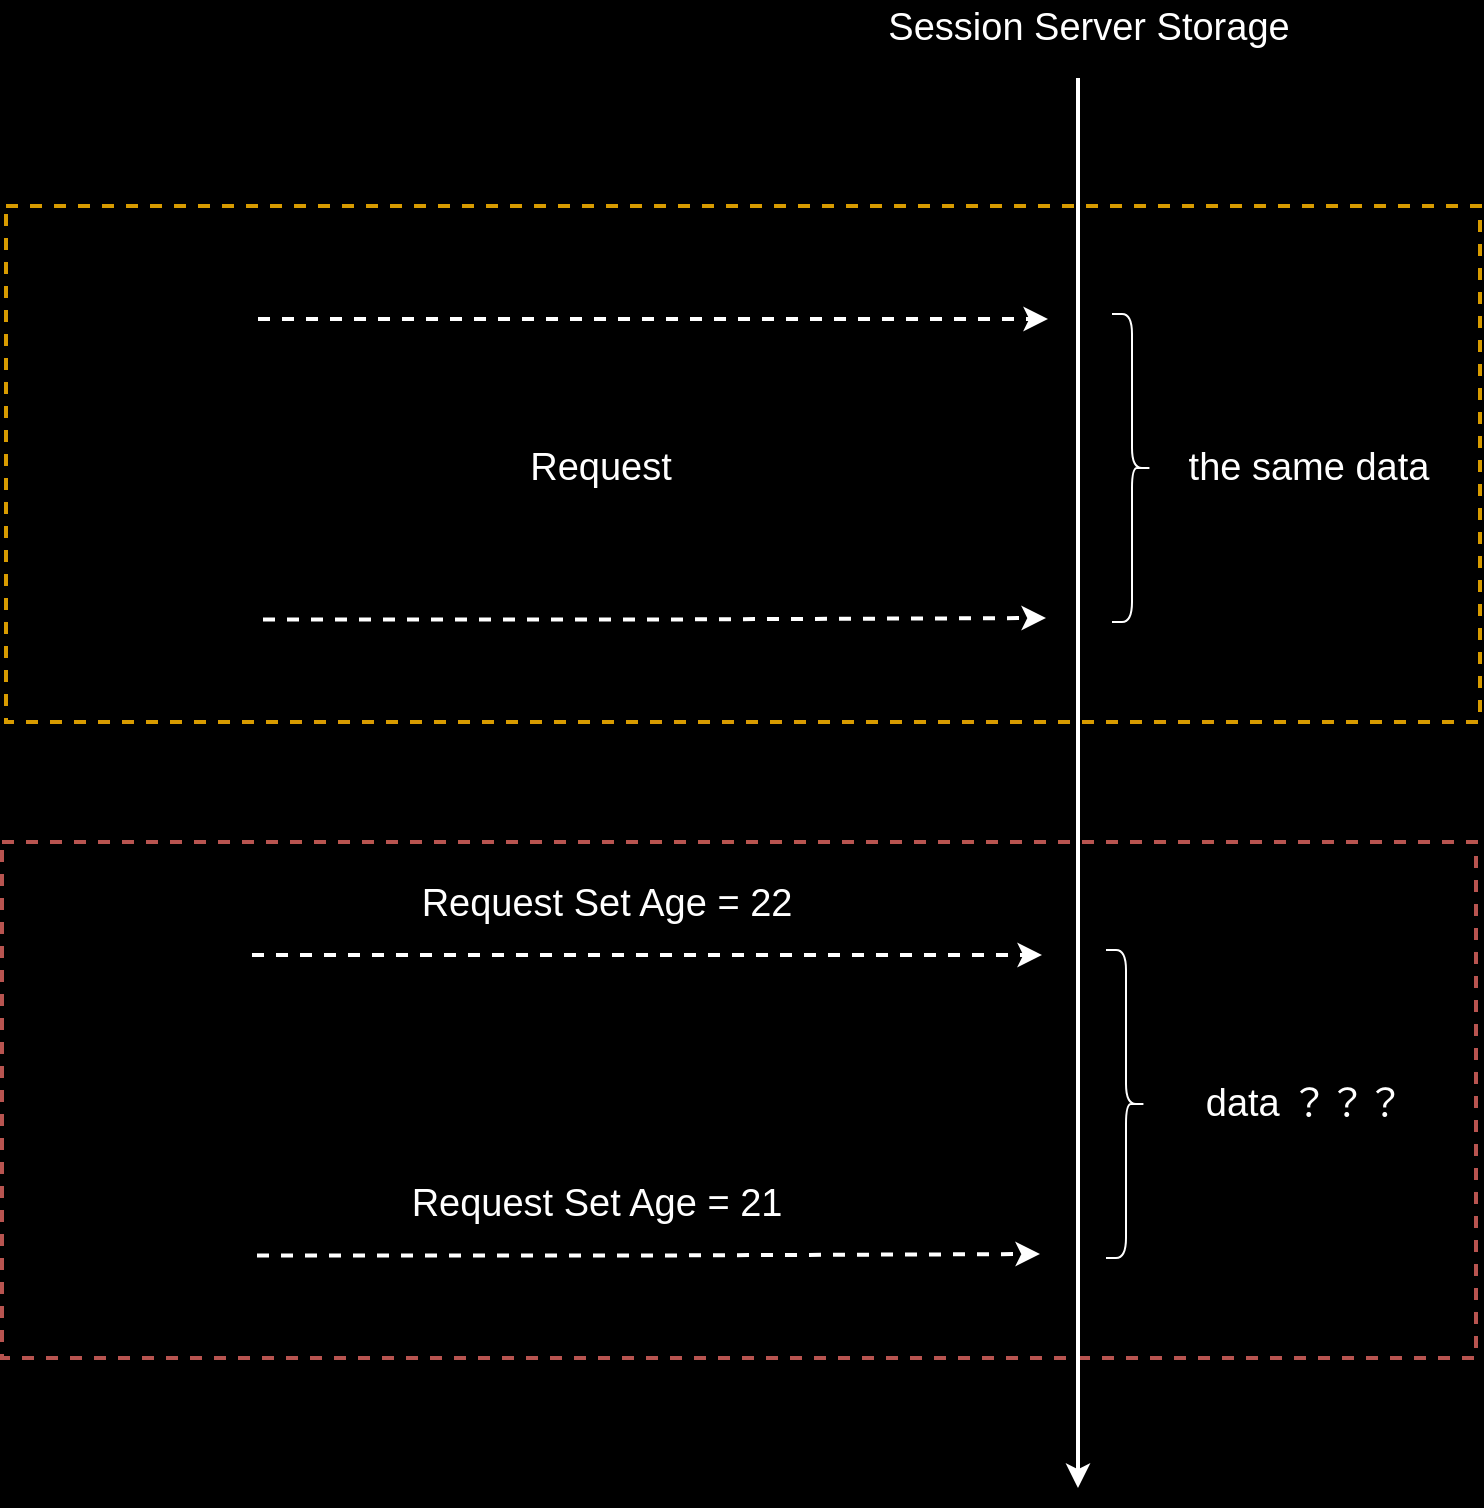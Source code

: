 <mxfile version="16.5.3" type="github">
  <diagram id="P-xcavvmGoS5aV6fVEi-" name="第 1 页">
    <mxGraphModel dx="1236" dy="797" grid="0" gridSize="10" guides="1" tooltips="1" connect="1" arrows="1" fold="1" page="1" pageScale="1" pageWidth="1169" pageHeight="1654" background="#000000" math="0" shadow="0">
      <root>
        <mxCell id="0" />
        <mxCell id="1" parent="0" />
        <mxCell id="fPJrYYPKDwa4_QENTLlH-18" value="" style="rounded=0;whiteSpace=wrap;html=1;fontSize=19;strokeColor=#b85450;dashed=1;strokeWidth=2;fillColor=none;gradientColor=#ea6b66;" vertex="1" parent="1">
          <mxGeometry x="214" y="508" width="737" height="258" as="geometry" />
        </mxCell>
        <mxCell id="fPJrYYPKDwa4_QENTLlH-10" value="" style="rounded=0;whiteSpace=wrap;html=1;fontSize=19;strokeColor=#d79b00;dashed=1;strokeWidth=2;fillColor=none;gradientColor=#ffa500;" vertex="1" parent="1">
          <mxGeometry x="216" y="190" width="737" height="258" as="geometry" />
        </mxCell>
        <mxCell id="fPJrYYPKDwa4_QENTLlH-2" value="" style="endArrow=classic;html=1;rounded=0;strokeWidth=2;strokeColor=#FFFFFF;" edge="1" parent="1">
          <mxGeometry width="50" height="50" relative="1" as="geometry">
            <mxPoint x="752" y="126" as="sourcePoint" />
            <mxPoint x="752" y="831" as="targetPoint" />
          </mxGeometry>
        </mxCell>
        <mxCell id="fPJrYYPKDwa4_QENTLlH-4" style="edgeStyle=orthogonalEdgeStyle;rounded=0;orthogonalLoop=1;jettySize=auto;html=1;strokeColor=#FFFFFF;strokeWidth=2;dashed=1;" edge="1" parent="1" source="fPJrYYPKDwa4_QENTLlH-3">
          <mxGeometry relative="1" as="geometry">
            <mxPoint x="737" y="246.5" as="targetPoint" />
          </mxGeometry>
        </mxCell>
        <mxCell id="fPJrYYPKDwa4_QENTLlH-3" value="" style="shape=image;html=1;verticalAlign=top;verticalLabelPosition=bottom;labelBackgroundColor=#ffffff;imageAspect=0;aspect=fixed;image=https://cdn2.iconfinder.com/data/icons/social-media-2189/48/17-Google_chrome-128.png" vertex="1" parent="1">
          <mxGeometry x="253" y="202" width="89" height="89" as="geometry" />
        </mxCell>
        <mxCell id="fPJrYYPKDwa4_QENTLlH-6" style="edgeStyle=orthogonalEdgeStyle;rounded=0;orthogonalLoop=1;jettySize=auto;html=1;dashed=1;strokeColor=#FFFFFF;strokeWidth=2;" edge="1" parent="1" source="fPJrYYPKDwa4_QENTLlH-5">
          <mxGeometry relative="1" as="geometry">
            <mxPoint x="736" y="396" as="targetPoint" />
          </mxGeometry>
        </mxCell>
        <mxCell id="fPJrYYPKDwa4_QENTLlH-5" value="" style="shape=image;html=1;verticalAlign=top;verticalLabelPosition=bottom;labelBackgroundColor=#ffffff;imageAspect=0;aspect=fixed;image=https://cdn2.iconfinder.com/data/icons/browsers/Firefox.png" vertex="1" parent="1">
          <mxGeometry x="253" y="351" width="91.5" height="91.5" as="geometry" />
        </mxCell>
        <mxCell id="fPJrYYPKDwa4_QENTLlH-7" value="" style="shape=curlyBracket;whiteSpace=wrap;html=1;rounded=1;flipH=1;strokeColor=#FFFFFF;" vertex="1" parent="1">
          <mxGeometry x="769" y="244" width="20" height="154" as="geometry" />
        </mxCell>
        <mxCell id="fPJrYYPKDwa4_QENTLlH-9" value="&lt;font color=&quot;#ffffff&quot; style=&quot;font-size: 19px&quot;&gt;the same data&lt;/font&gt;" style="text;html=1;align=center;verticalAlign=middle;resizable=0;points=[];autosize=1;strokeColor=none;fillColor=none;" vertex="1" parent="1">
          <mxGeometry x="802" y="310.5" width="130" height="21" as="geometry" />
        </mxCell>
        <mxCell id="fPJrYYPKDwa4_QENTLlH-11" value="Session Server Storage" style="text;html=1;align=center;verticalAlign=middle;resizable=0;points=[];autosize=1;strokeColor=none;fillColor=none;fontSize=19;fontColor=#FFFFFF;" vertex="1" parent="1">
          <mxGeometry x="651" y="87" width="211" height="27" as="geometry" />
        </mxCell>
        <mxCell id="fPJrYYPKDwa4_QENTLlH-12" style="edgeStyle=orthogonalEdgeStyle;rounded=0;orthogonalLoop=1;jettySize=auto;html=1;strokeColor=#FFFFFF;strokeWidth=2;dashed=1;" edge="1" parent="1" source="fPJrYYPKDwa4_QENTLlH-13">
          <mxGeometry relative="1" as="geometry">
            <mxPoint x="734" y="564.5" as="targetPoint" />
          </mxGeometry>
        </mxCell>
        <mxCell id="fPJrYYPKDwa4_QENTLlH-13" value="" style="shape=image;html=1;verticalAlign=top;verticalLabelPosition=bottom;labelBackgroundColor=#ffffff;imageAspect=0;aspect=fixed;image=https://cdn2.iconfinder.com/data/icons/social-media-2189/48/17-Google_chrome-128.png" vertex="1" parent="1">
          <mxGeometry x="250" y="520" width="89" height="89" as="geometry" />
        </mxCell>
        <mxCell id="fPJrYYPKDwa4_QENTLlH-14" style="edgeStyle=orthogonalEdgeStyle;rounded=0;orthogonalLoop=1;jettySize=auto;html=1;dashed=1;strokeColor=#FFFFFF;strokeWidth=2;" edge="1" parent="1" source="fPJrYYPKDwa4_QENTLlH-15">
          <mxGeometry relative="1" as="geometry">
            <mxPoint x="733" y="714" as="targetPoint" />
          </mxGeometry>
        </mxCell>
        <mxCell id="fPJrYYPKDwa4_QENTLlH-15" value="" style="shape=image;html=1;verticalAlign=top;verticalLabelPosition=bottom;labelBackgroundColor=#ffffff;imageAspect=0;aspect=fixed;image=https://cdn2.iconfinder.com/data/icons/browsers/Firefox.png" vertex="1" parent="1">
          <mxGeometry x="250" y="669" width="91.5" height="91.5" as="geometry" />
        </mxCell>
        <mxCell id="fPJrYYPKDwa4_QENTLlH-16" value="" style="shape=curlyBracket;whiteSpace=wrap;html=1;rounded=1;flipH=1;strokeColor=#FFFFFF;" vertex="1" parent="1">
          <mxGeometry x="766" y="562" width="20" height="154" as="geometry" />
        </mxCell>
        <mxCell id="fPJrYYPKDwa4_QENTLlH-17" value="&lt;font color=&quot;#ffffff&quot;&gt;&lt;span style=&quot;font-size: 19px&quot;&gt;data ？？？&lt;/span&gt;&lt;/font&gt;" style="text;html=1;align=center;verticalAlign=middle;resizable=0;points=[];autosize=1;strokeColor=none;fillColor=none;" vertex="1" parent="1">
          <mxGeometry x="810" y="628.5" width="109" height="21" as="geometry" />
        </mxCell>
        <mxCell id="fPJrYYPKDwa4_QENTLlH-19" value="Request" style="text;html=1;align=center;verticalAlign=middle;resizable=0;points=[];autosize=1;strokeColor=none;fillColor=none;fontSize=19;fontColor=#FFFFFF;" vertex="1" parent="1">
          <mxGeometry x="472" y="307.5" width="81" height="27" as="geometry" />
        </mxCell>
        <mxCell id="fPJrYYPKDwa4_QENTLlH-20" value="Request Set Age = 22" style="text;html=1;align=center;verticalAlign=middle;resizable=0;points=[];autosize=1;strokeColor=none;fillColor=none;fontSize=19;fontColor=#FFFFFF;" vertex="1" parent="1">
          <mxGeometry x="418" y="525" width="195" height="27" as="geometry" />
        </mxCell>
        <mxCell id="fPJrYYPKDwa4_QENTLlH-21" value="Request Set Age = 21" style="text;html=1;align=center;verticalAlign=middle;resizable=0;points=[];autosize=1;strokeColor=none;fillColor=none;fontSize=19;fontColor=#FFFFFF;" vertex="1" parent="1">
          <mxGeometry x="413" y="675" width="195" height="27" as="geometry" />
        </mxCell>
      </root>
    </mxGraphModel>
  </diagram>
</mxfile>
